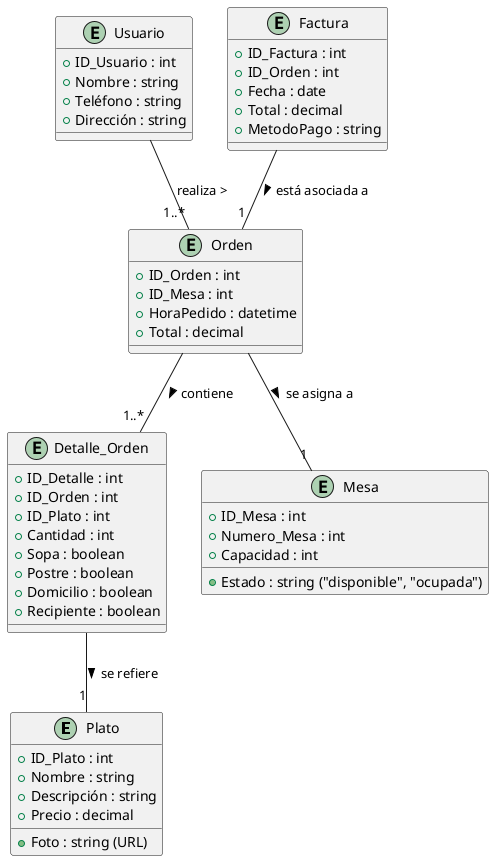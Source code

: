 @startuml Perfil

entity "Plato" {
    + ID_Plato : int
    + Nombre : string
    + Descripción : string
    + Precio : decimal
    + Foto : string (URL)
}

entity "Orden" {
    + ID_Orden : int
    + ID_Mesa : int
    + HoraPedido : datetime
    + Total : decimal
}

entity "Detalle_Orden" {
    + ID_Detalle : int
    + ID_Orden : int
    + ID_Plato : int
    + Cantidad : int
    + Sopa : boolean
    + Postre : boolean
    + Domicilio : boolean
    + Recipiente : boolean
}

entity "Mesa" {
    + ID_Mesa : int
    + Numero_Mesa : int
    + Capacidad : int
    + Estado : string ("disponible", "ocupada")
}

entity "Usuario" {
    + ID_Usuario : int
    + Nombre : string
    + Teléfono : string
    + Dirección : string
}

entity "Factura" {
    + ID_Factura : int
    + ID_Orden : int
    + Fecha : date
    + Total : decimal
    + MetodoPago : string
}


Orden -- "1..*" Detalle_Orden : contiene >
Detalle_Orden -- "1" Plato : se refiere >
Orden -- "1" Mesa : se asigna a >
Factura -- "1" Orden : está asociada a >
Usuario -- "1..*" Orden : realiza >

@enduml